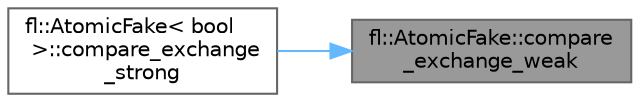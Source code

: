 digraph "fl::AtomicFake::compare_exchange_weak"
{
 // INTERACTIVE_SVG=YES
 // LATEX_PDF_SIZE
  bgcolor="transparent";
  edge [fontname=Helvetica,fontsize=10,labelfontname=Helvetica,labelfontsize=10];
  node [fontname=Helvetica,fontsize=10,shape=box,height=0.2,width=0.4];
  rankdir="RL";
  Node1 [id="Node000001",label="fl::AtomicFake::compare\l_exchange_weak",height=0.2,width=0.4,color="gray40", fillcolor="grey60", style="filled", fontcolor="black",tooltip=" "];
  Node1 -> Node2 [id="edge1_Node000001_Node000002",dir="back",color="steelblue1",style="solid",tooltip=" "];
  Node2 [id="Node000002",label="fl::AtomicFake\< bool\l \>::compare_exchange\l_strong",height=0.2,width=0.4,color="grey40", fillcolor="white", style="filled",URL="$da/d98/classfl_1_1_atomic_fake_a8d7efd59d52889b1016a7f54db93b0c9.html#a8d7efd59d52889b1016a7f54db93b0c9",tooltip=" "];
}
